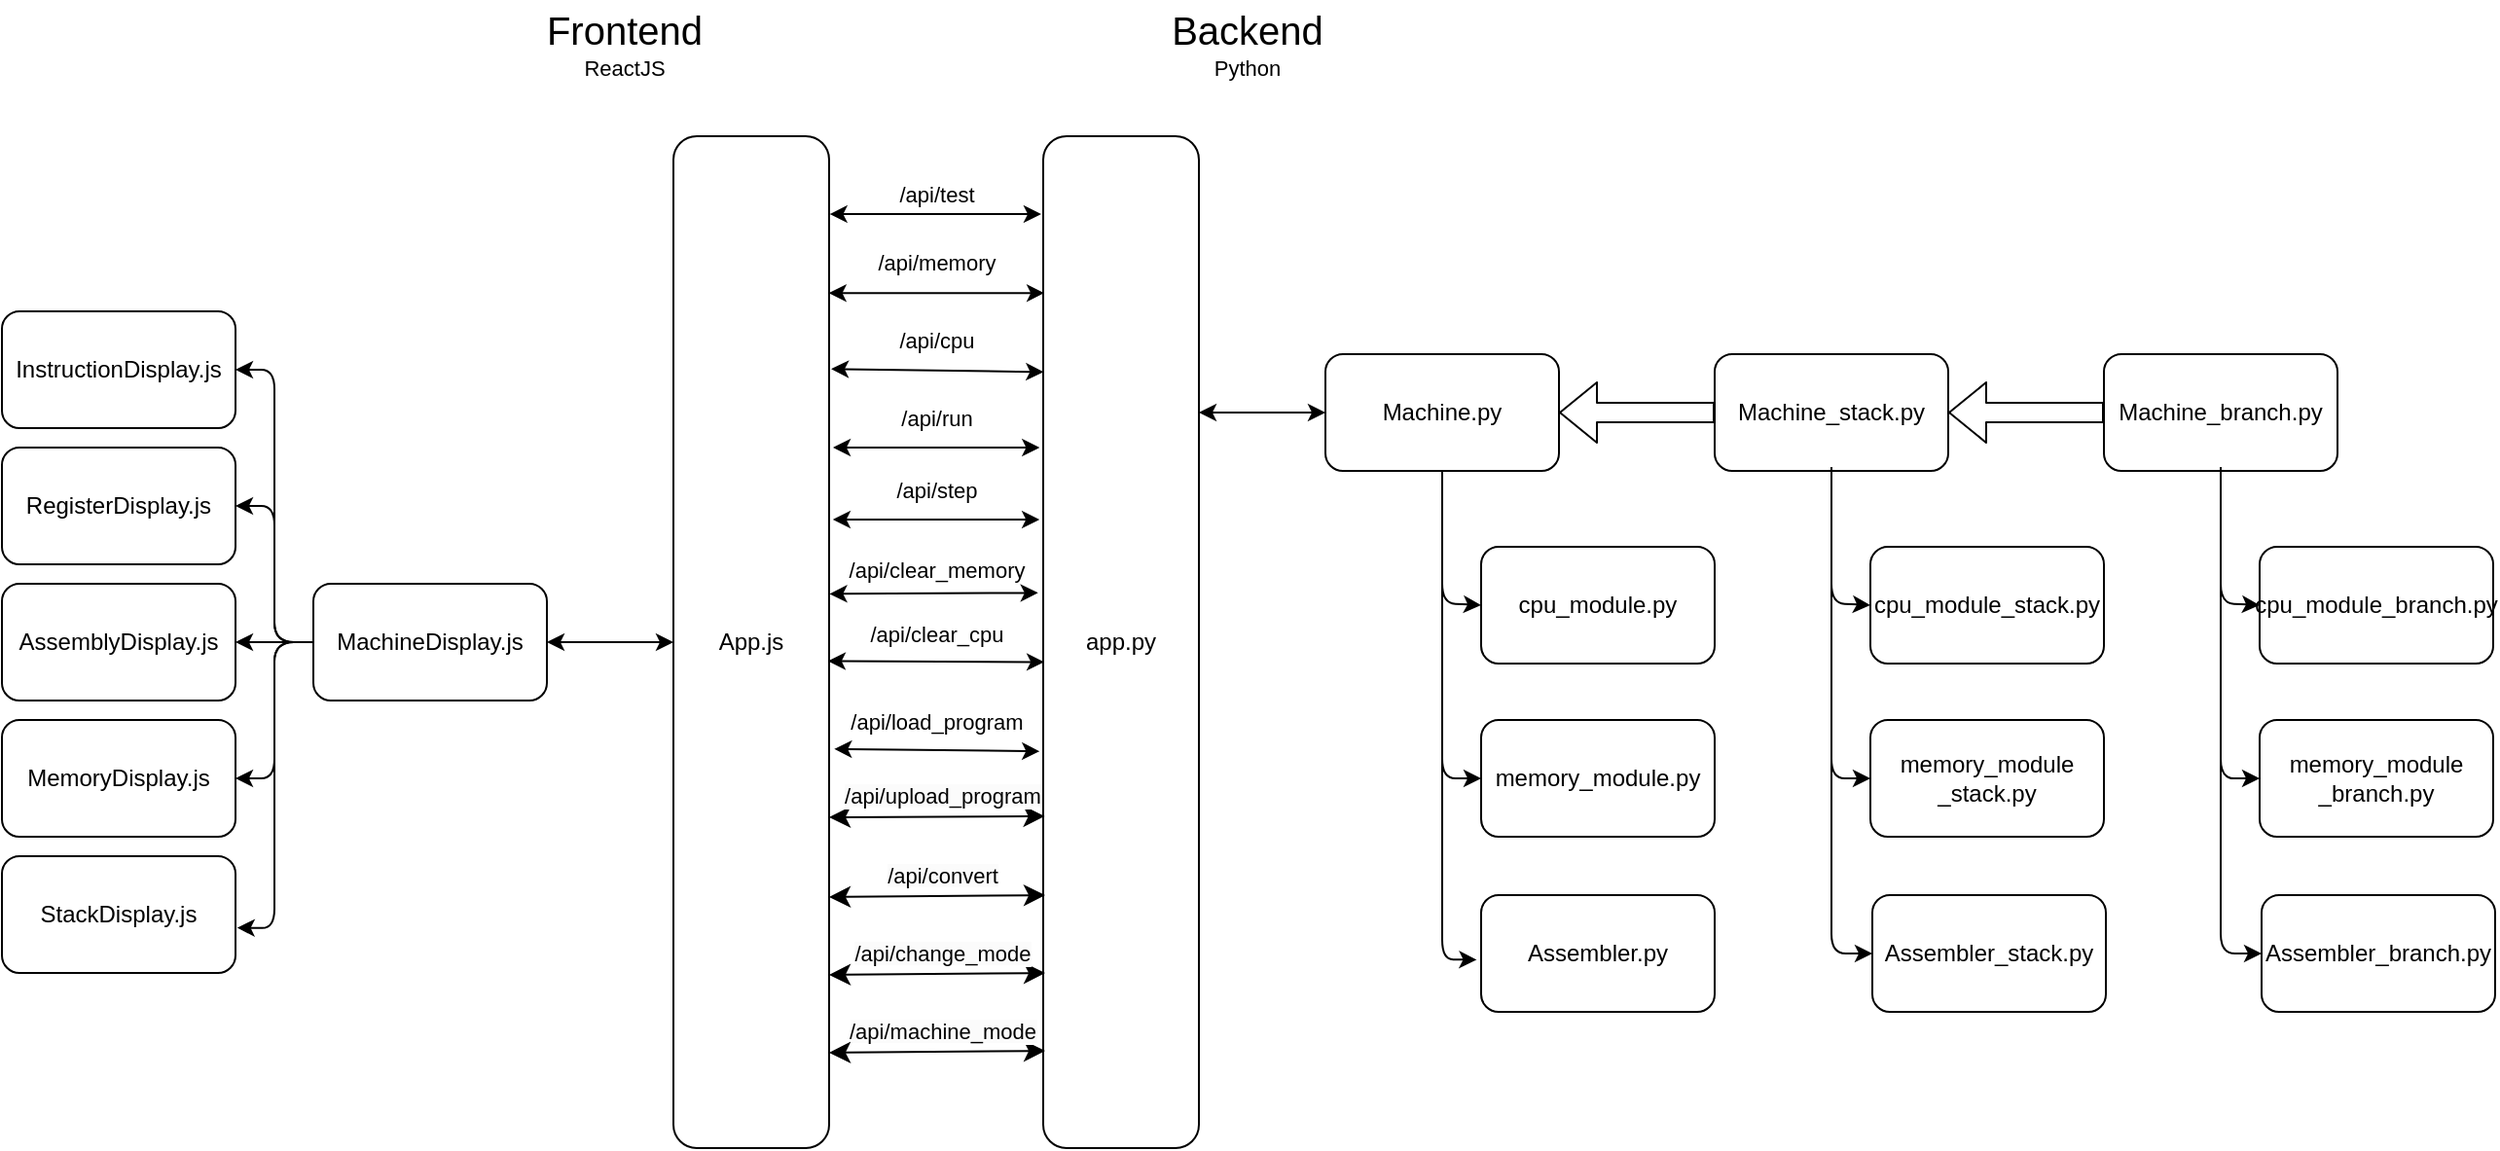 <mxfile>
    <diagram id="Lgj8xWuxfmd2aY8eo-mu" name="Page-1">
        <mxGraphModel dx="1740" dy="949" grid="1" gridSize="10" guides="1" tooltips="1" connect="1" arrows="1" fold="1" page="1" pageScale="1" pageWidth="850" pageHeight="1100" math="0" shadow="0">
            <root>
                <mxCell id="0"/>
                <mxCell id="1" parent="0"/>
                <mxCell id="2" value="app.py" style="rounded=1;whiteSpace=wrap;html=1;" parent="1" vertex="1">
                    <mxGeometry x="55" y="130" width="80" height="520" as="geometry"/>
                </mxCell>
                <mxCell id="70" style="edgeStyle=none;html=1;exitX=0;exitY=0.5;exitDx=0;exitDy=0;entryX=1;entryY=0.5;entryDx=0;entryDy=0;" edge="1" parent="1" source="3" target="42">
                    <mxGeometry relative="1" as="geometry">
                        <Array as="points">
                            <mxPoint x="-340" y="390"/>
                            <mxPoint x="-340" y="320"/>
                        </Array>
                    </mxGeometry>
                </mxCell>
                <mxCell id="71" style="edgeStyle=none;html=1;exitX=0;exitY=0.5;exitDx=0;exitDy=0;entryX=1;entryY=0.5;entryDx=0;entryDy=0;" edge="1" parent="1" source="3" target="46">
                    <mxGeometry relative="1" as="geometry"/>
                </mxCell>
                <mxCell id="72" style="edgeStyle=none;html=1;exitX=0;exitY=0.5;exitDx=0;exitDy=0;entryX=1;entryY=0.5;entryDx=0;entryDy=0;" edge="1" parent="1" source="3" target="43">
                    <mxGeometry relative="1" as="geometry">
                        <Array as="points">
                            <mxPoint x="-340" y="390"/>
                            <mxPoint x="-340" y="460"/>
                        </Array>
                    </mxGeometry>
                </mxCell>
                <mxCell id="75" style="edgeStyle=none;html=1;exitX=0;exitY=0.5;exitDx=0;exitDy=0;entryX=1;entryY=0.5;entryDx=0;entryDy=0;" edge="1" parent="1" source="3" target="74">
                    <mxGeometry relative="1" as="geometry">
                        <Array as="points">
                            <mxPoint x="-340" y="390"/>
                            <mxPoint x="-340" y="250"/>
                        </Array>
                    </mxGeometry>
                </mxCell>
                <mxCell id="3" value="MachineDisplay.js" style="rounded=1;whiteSpace=wrap;html=1;" parent="1" vertex="1">
                    <mxGeometry x="-320" y="360" width="120" height="60" as="geometry"/>
                </mxCell>
                <mxCell id="5" value="&lt;font style=&quot;font-size: 20px;&quot;&gt;Backend&lt;/font&gt;" style="text;strokeColor=none;align=center;fillColor=none;html=1;verticalAlign=middle;whiteSpace=wrap;rounded=0;" parent="1" vertex="1">
                    <mxGeometry x="130" y="60" width="60" height="30" as="geometry"/>
                </mxCell>
                <mxCell id="6" value="&lt;font style=&quot;font-size: 20px;&quot;&gt;Frontend&lt;/font&gt;" style="text;strokeColor=none;align=center;fillColor=none;html=1;verticalAlign=middle;whiteSpace=wrap;rounded=0;" parent="1" vertex="1">
                    <mxGeometry x="-190" y="60" width="60" height="30" as="geometry"/>
                </mxCell>
                <mxCell id="7" value="&lt;font style=&quot;font-size: 11px;&quot;&gt;Python&lt;/font&gt;" style="text;strokeColor=none;align=center;fillColor=none;html=1;verticalAlign=middle;whiteSpace=wrap;rounded=0;" parent="1" vertex="1">
                    <mxGeometry x="130" y="80" width="60" height="30" as="geometry"/>
                </mxCell>
                <mxCell id="8" value="&lt;font style=&quot;font-size: 11px;&quot;&gt;ReactJS&lt;/font&gt;" style="text;strokeColor=none;align=center;fillColor=none;html=1;verticalAlign=middle;whiteSpace=wrap;rounded=0;" parent="1" vertex="1">
                    <mxGeometry x="-190" y="80" width="60" height="30" as="geometry"/>
                </mxCell>
                <mxCell id="17" style="edgeStyle=none;rounded=0;html=1;exitX=0;exitY=0.5;exitDx=0;exitDy=0;entryX=1;entryY=0.5;entryDx=0;entryDy=0;strokeColor=default;fontSize=11;startArrow=classic;startFill=1;" parent="1" source="10" edge="1">
                    <mxGeometry relative="1" as="geometry">
                        <mxPoint x="135" y="272" as="targetPoint"/>
                    </mxGeometry>
                </mxCell>
                <mxCell id="90" style="edgeStyle=none;html=1;exitX=0.5;exitY=1;exitDx=0;exitDy=0;entryX=0;entryY=0.5;entryDx=0;entryDy=0;" edge="1" parent="1" source="10" target="53">
                    <mxGeometry relative="1" as="geometry">
                        <Array as="points">
                            <mxPoint x="260" y="370"/>
                        </Array>
                    </mxGeometry>
                </mxCell>
                <mxCell id="91" style="edgeStyle=none;html=1;exitX=0.5;exitY=1;exitDx=0;exitDy=0;entryX=0;entryY=0.5;entryDx=0;entryDy=0;" edge="1" parent="1" source="10" target="56">
                    <mxGeometry relative="1" as="geometry">
                        <Array as="points">
                            <mxPoint x="260" y="460"/>
                        </Array>
                    </mxGeometry>
                </mxCell>
                <mxCell id="10" value="Machine.py" style="rounded=1;whiteSpace=wrap;html=1;" parent="1" vertex="1">
                    <mxGeometry x="200" y="242" width="120" height="60" as="geometry"/>
                </mxCell>
                <mxCell id="11" value="cpu_module_stack.py" style="rounded=1;whiteSpace=wrap;html=1;" parent="1" vertex="1">
                    <mxGeometry x="480" y="341" width="120" height="60" as="geometry"/>
                </mxCell>
                <mxCell id="12" value="memory_module&lt;div&gt;_stack.py&lt;/div&gt;" style="rounded=1;whiteSpace=wrap;html=1;" parent="1" vertex="1">
                    <mxGeometry x="480" y="430" width="120" height="60" as="geometry"/>
                </mxCell>
                <mxCell id="40" style="edgeStyle=none;rounded=0;html=1;exitX=0;exitY=0.5;exitDx=0;exitDy=0;strokeColor=default;fontSize=11;startArrow=classic;startFill=1;" parent="1" source="18" target="3" edge="1">
                    <mxGeometry relative="1" as="geometry"/>
                </mxCell>
                <mxCell id="18" value="App.js" style="rounded=1;whiteSpace=wrap;html=1;" parent="1" vertex="1">
                    <mxGeometry x="-135" y="130" width="80" height="520" as="geometry"/>
                </mxCell>
                <mxCell id="20" style="edgeStyle=none;rounded=0;html=1;exitX=1.004;exitY=0.077;exitDx=0;exitDy=0;strokeColor=default;fontSize=11;startArrow=classic;startFill=1;exitPerimeter=0;entryX=-0.013;entryY=0.077;entryDx=0;entryDy=0;entryPerimeter=0;" parent="1" source="18" target="2" edge="1">
                    <mxGeometry relative="1" as="geometry">
                        <mxPoint x="-40" y="170" as="sourcePoint"/>
                        <mxPoint x="50" y="170" as="targetPoint"/>
                    </mxGeometry>
                </mxCell>
                <mxCell id="22" style="edgeStyle=none;rounded=0;html=1;exitX=0.998;exitY=0.155;exitDx=0;exitDy=0;entryX=0.007;entryY=0.155;entryDx=0;entryDy=0;strokeColor=default;fontSize=11;startArrow=classic;startFill=1;entryPerimeter=0;exitPerimeter=0;" parent="1" source="18" target="2" edge="1">
                    <mxGeometry relative="1" as="geometry">
                        <mxPoint x="-40" y="210" as="sourcePoint"/>
                        <mxPoint x="40" y="210" as="targetPoint"/>
                    </mxGeometry>
                </mxCell>
                <mxCell id="23" style="edgeStyle=none;rounded=0;html=1;exitX=1.013;exitY=0.23;exitDx=0;exitDy=0;entryX=0.002;entryY=0.233;entryDx=0;entryDy=0;strokeColor=default;fontSize=11;startArrow=classic;startFill=1;entryPerimeter=0;exitPerimeter=0;" parent="1" source="18" target="2" edge="1">
                    <mxGeometry relative="1" as="geometry">
                        <mxPoint x="-40" y="250" as="sourcePoint"/>
                        <mxPoint x="40" y="250" as="targetPoint"/>
                    </mxGeometry>
                </mxCell>
                <mxCell id="24" style="edgeStyle=none;rounded=0;html=1;entryX=-0.023;entryY=0.31;entryDx=0;entryDy=0;strokeColor=default;fontSize=11;startArrow=classic;startFill=1;entryPerimeter=0;" parent="1" edge="1">
                    <mxGeometry relative="1" as="geometry">
                        <mxPoint x="-53" y="290" as="sourcePoint"/>
                        <mxPoint x="53.16" y="290.0" as="targetPoint"/>
                    </mxGeometry>
                </mxCell>
                <mxCell id="25" style="edgeStyle=none;rounded=0;html=1;exitX=1.003;exitY=0.385;exitDx=0;exitDy=0;entryX=-0.033;entryY=0.384;entryDx=0;entryDy=0;strokeColor=default;fontSize=11;startArrow=classic;startFill=1;entryPerimeter=0;exitPerimeter=0;" parent="1" edge="1">
                    <mxGeometry relative="1" as="geometry">
                        <mxPoint x="-54.76" y="365.2" as="sourcePoint"/>
                        <mxPoint x="52.36" y="364.68" as="targetPoint"/>
                    </mxGeometry>
                </mxCell>
                <mxCell id="26" style="edgeStyle=none;rounded=0;html=1;exitX=0.993;exitY=0.461;exitDx=0;exitDy=0;entryX=0.007;entryY=0.462;entryDx=0;entryDy=0;strokeColor=default;fontSize=11;startArrow=classic;startFill=1;entryPerimeter=0;exitPerimeter=0;" parent="1" edge="1">
                    <mxGeometry relative="1" as="geometry">
                        <mxPoint x="-55.56" y="399.72" as="sourcePoint"/>
                        <mxPoint x="55.56" y="400.24" as="targetPoint"/>
                    </mxGeometry>
                </mxCell>
                <mxCell id="27" style="edgeStyle=none;rounded=0;html=1;exitX=0.024;exitY=0.963;exitDx=0;exitDy=0;entryX=0.983;entryY=1.003;entryDx=0;entryDy=0;strokeColor=default;fontSize=11;startArrow=classic;startFill=1;entryPerimeter=0;exitPerimeter=0;" parent="1" source="37" target="37" edge="1">
                    <mxGeometry relative="1" as="geometry">
                        <mxPoint x="-40" y="410" as="sourcePoint"/>
                        <mxPoint x="40" y="410" as="targetPoint"/>
                    </mxGeometry>
                </mxCell>
                <mxCell id="28" value="/api/test" style="text;html=1;align=center;verticalAlign=middle;resizable=0;points=[];autosize=1;strokeColor=none;fillColor=none;fontSize=11;" parent="1" vertex="1">
                    <mxGeometry x="-30" y="145" width="60" height="30" as="geometry"/>
                </mxCell>
                <mxCell id="29" value="/api/memory" style="text;html=1;align=center;verticalAlign=middle;resizable=0;points=[];autosize=1;strokeColor=none;fillColor=none;fontSize=11;" parent="1" vertex="1">
                    <mxGeometry x="-40" y="180" width="80" height="30" as="geometry"/>
                </mxCell>
                <mxCell id="30" value="/api/cpu" style="text;html=1;align=center;verticalAlign=middle;resizable=0;points=[];autosize=1;strokeColor=none;fillColor=none;fontSize=11;" parent="1" vertex="1">
                    <mxGeometry x="-30" y="220" width="60" height="30" as="geometry"/>
                </mxCell>
                <mxCell id="32" value="/api/run" style="text;html=1;align=center;verticalAlign=middle;resizable=0;points=[];autosize=1;strokeColor=none;fillColor=none;fontSize=11;" parent="1" vertex="1">
                    <mxGeometry x="-30" y="260" width="60" height="30" as="geometry"/>
                </mxCell>
                <mxCell id="36" value="/api/clear_cpu" style="text;html=1;align=center;verticalAlign=middle;resizable=0;points=[];autosize=1;strokeColor=none;fillColor=none;fontSize=11;" parent="1" vertex="1">
                    <mxGeometry x="-45" y="371" width="90" height="30" as="geometry"/>
                </mxCell>
                <mxCell id="37" value="/api/load_program" style="text;html=1;align=center;verticalAlign=middle;resizable=0;points=[];autosize=1;strokeColor=none;fillColor=none;fontSize=11;" parent="1" vertex="1">
                    <mxGeometry x="-55" y="416" width="110" height="30" as="geometry"/>
                </mxCell>
                <mxCell id="42" value="RegisterDisplay.js" style="rounded=1;whiteSpace=wrap;html=1;" parent="1" vertex="1">
                    <mxGeometry x="-480" y="290" width="120" height="60" as="geometry"/>
                </mxCell>
                <mxCell id="43" value="MemoryDisplay.js" style="rounded=1;whiteSpace=wrap;html=1;" parent="1" vertex="1">
                    <mxGeometry x="-480" y="430" width="120" height="60" as="geometry"/>
                </mxCell>
                <mxCell id="46" value="AssemblyDisplay.js" style="rounded=1;whiteSpace=wrap;html=1;" parent="1" vertex="1">
                    <mxGeometry x="-480" y="360" width="120" height="60" as="geometry"/>
                </mxCell>
                <mxCell id="64" style="edgeStyle=none;html=1;exitX=0.5;exitY=1;exitDx=0;exitDy=0;entryX=0;entryY=0.5;entryDx=0;entryDy=0;" edge="1" parent="1" source="51" target="11">
                    <mxGeometry relative="1" as="geometry">
                        <Array as="points">
                            <mxPoint x="460" y="370"/>
                        </Array>
                    </mxGeometry>
                </mxCell>
                <mxCell id="94" style="edgeStyle=none;html=1;exitX=0.5;exitY=1;exitDx=0;exitDy=0;entryX=0;entryY=0.5;entryDx=0;entryDy=0;" edge="1" parent="1" source="51" target="12">
                    <mxGeometry relative="1" as="geometry">
                        <Array as="points">
                            <mxPoint x="460" y="460"/>
                        </Array>
                    </mxGeometry>
                </mxCell>
                <mxCell id="103" value="" style="edgeStyle=none;html=1;shape=flexArrow;" edge="1" parent="1" source="51" target="10">
                    <mxGeometry relative="1" as="geometry"/>
                </mxCell>
                <mxCell id="51" value="Machine_stack.py" style="rounded=1;whiteSpace=wrap;html=1;" vertex="1" parent="1">
                    <mxGeometry x="400" y="242" width="120" height="60" as="geometry"/>
                </mxCell>
                <mxCell id="53" value="cpu_module.py" style="rounded=1;whiteSpace=wrap;html=1;" vertex="1" parent="1">
                    <mxGeometry x="280" y="341" width="120" height="60" as="geometry"/>
                </mxCell>
                <mxCell id="56" value="memory_module.py" style="rounded=1;whiteSpace=wrap;html=1;" vertex="1" parent="1">
                    <mxGeometry x="280" y="430" width="120" height="60" as="geometry"/>
                </mxCell>
                <mxCell id="58" value="Assembler.py" style="rounded=1;whiteSpace=wrap;html=1;" vertex="1" parent="1">
                    <mxGeometry x="280" y="520" width="120" height="60" as="geometry"/>
                </mxCell>
                <mxCell id="73" value="Stack&lt;span style=&quot;font-family: monospace; font-size: 0px; text-align: start; text-wrap-mode: nowrap;&quot;&gt;%3CmxGraphModel%3E%3Croot%3E%3CmxCell%20id%3D%220%22%2F%3E%3CmxCell%20id%3D%221%22%20parent%3D%220%22%2F%3E%3CmxCell%20id%3D%222%22%20value%3D%22MemoryDisplay.js%22%20style%3D%22rounded%3D1%3BwhiteSpace%3Dwrap%3Bhtml%3D1%3B%22%20vertex%3D%221%22%20parent%3D%221%22%3E%3CmxGeometry%20x%3D%22-480%22%20y%3D%22430%22%20width%3D%22120%22%20height%3D%2260%22%20as%3D%22geometry%22%2F%3E%3C%2FmxCell%3E%3C%2Froot%3E%3C%2FmxGraphModel%3E&lt;/span&gt;Display.js" style="rounded=1;whiteSpace=wrap;html=1;" vertex="1" parent="1">
                    <mxGeometry x="-480" y="500" width="120" height="60" as="geometry"/>
                </mxCell>
                <mxCell id="74" value="&lt;div style=&quot;text-align: center;&quot;&gt;&lt;span style=&quot;background-color: transparent; text-align: start;&quot;&gt;Instruction&lt;/span&gt;&lt;span style=&quot;background-color: transparent; text-wrap-mode: nowrap; font-family: monospace; font-size: 0px; text-align: start;&quot;&gt;%3CmxGraphModel%3E%3Croot%3E%3CmxCell%20id%3D%220%22%2F%3E%3CmxCell%20id%3D%221%22%20parent%3D%220%22%2F%3E%3CmxCell%20id%3D%222%22%20value%3D%22MemoryDisplay.js%22%20style%3D%22rounded%3D1%3BwhiteSpace%3Dwrap%3Bhtml%3D1%3B%22%20vertex%3D%221%22%20parent%3D%221%22%3E%3CmxGeometry%20x%3D%22-480%22%20y%3D%22430%22%20width%3D%22120%22%20height%3D%2260%22%20as%3D%22geometry%22%2F%3E%3C%2FmxCell%3E%3C%2Froot%3E%3C%2FmxGraphModel%3E&lt;/span&gt;&lt;span style=&quot;background-color: transparent;&quot;&gt;Display.js&lt;/span&gt;&lt;/div&gt;" style="rounded=1;whiteSpace=wrap;html=1;" vertex="1" parent="1">
                    <mxGeometry x="-480" y="220" width="120" height="60" as="geometry"/>
                </mxCell>
                <mxCell id="76" style="edgeStyle=none;html=1;exitX=0;exitY=0.5;exitDx=0;exitDy=0;entryX=1.007;entryY=0.613;entryDx=0;entryDy=0;entryPerimeter=0;" edge="1" parent="1" source="3" target="73">
                    <mxGeometry relative="1" as="geometry">
                        <Array as="points">
                            <mxPoint x="-340" y="390"/>
                            <mxPoint x="-340" y="537"/>
                        </Array>
                    </mxGeometry>
                </mxCell>
                <mxCell id="77" style="edgeStyle=none;rounded=0;html=1;entryX=-0.023;entryY=0.31;entryDx=0;entryDy=0;strokeColor=default;fontSize=11;startArrow=classic;startFill=1;entryPerimeter=0;" edge="1" parent="1">
                    <mxGeometry relative="1" as="geometry">
                        <mxPoint x="-53.08" y="327" as="sourcePoint"/>
                        <mxPoint x="53.08" y="327.0" as="targetPoint"/>
                    </mxGeometry>
                </mxCell>
                <mxCell id="78" value="/api/step" style="text;html=1;align=center;verticalAlign=middle;resizable=0;points=[];autosize=1;strokeColor=none;fillColor=none;fontSize=11;" vertex="1" parent="1">
                    <mxGeometry x="-35.08" y="297" width="70" height="30" as="geometry"/>
                </mxCell>
                <mxCell id="79" value="&lt;span style=&quot;color: rgb(0, 0, 0); font-size: 11px;&quot;&gt;/api/clear_memory&lt;/span&gt;" style="text;html=1;align=center;verticalAlign=middle;resizable=0;points=[];autosize=1;strokeColor=none;fillColor=none;" vertex="1" parent="1">
                    <mxGeometry x="-55" y="338" width="110" height="30" as="geometry"/>
                </mxCell>
                <mxCell id="81" value="" style="edgeStyle=none;orthogonalLoop=1;jettySize=auto;html=1;endArrow=classic;startArrow=classic;endSize=8;startSize=8;entryX=0.01;entryY=0.672;entryDx=0;entryDy=0;entryPerimeter=0;" edge="1" parent="1" target="2">
                    <mxGeometry width="100" relative="1" as="geometry">
                        <mxPoint x="-55" y="480" as="sourcePoint"/>
                        <mxPoint x="45" y="480" as="targetPoint"/>
                        <Array as="points"/>
                    </mxGeometry>
                </mxCell>
                <mxCell id="82" value="&lt;span style=&quot;color: rgb(0, 0, 0); background-color: rgb(251, 251, 251);&quot;&gt;/api/upload_program&lt;/span&gt;" style="edgeLabel;html=1;align=center;verticalAlign=middle;resizable=0;points=[];" vertex="1" connectable="0" parent="81">
                    <mxGeometry x="0.037" y="-1" relative="1" as="geometry">
                        <mxPoint y="-12" as="offset"/>
                    </mxGeometry>
                </mxCell>
                <mxCell id="83" value="" style="edgeStyle=none;orthogonalLoop=1;jettySize=auto;html=1;endArrow=classic;startArrow=classic;endSize=8;startSize=8;entryX=0.01;entryY=0.672;entryDx=0;entryDy=0;entryPerimeter=0;" edge="1" parent="1">
                    <mxGeometry width="100" relative="1" as="geometry">
                        <mxPoint x="-55" y="521" as="sourcePoint"/>
                        <mxPoint x="56" y="520" as="targetPoint"/>
                        <Array as="points"/>
                    </mxGeometry>
                </mxCell>
                <mxCell id="84" value="&lt;span style=&quot;color: rgb(0, 0, 0); background-color: rgb(251, 251, 251);&quot;&gt;/api/convert&lt;/span&gt;" style="edgeLabel;html=1;align=center;verticalAlign=middle;resizable=0;points=[];" vertex="1" connectable="0" parent="83">
                    <mxGeometry x="0.037" y="-1" relative="1" as="geometry">
                        <mxPoint y="-12" as="offset"/>
                    </mxGeometry>
                </mxCell>
                <mxCell id="85" value="" style="edgeStyle=none;orthogonalLoop=1;jettySize=auto;html=1;endArrow=classic;startArrow=classic;endSize=8;startSize=8;entryX=0.01;entryY=0.672;entryDx=0;entryDy=0;entryPerimeter=0;" edge="1" parent="1">
                    <mxGeometry width="100" relative="1" as="geometry">
                        <mxPoint x="-55" y="561" as="sourcePoint"/>
                        <mxPoint x="56" y="560" as="targetPoint"/>
                        <Array as="points"/>
                    </mxGeometry>
                </mxCell>
                <mxCell id="86" value="&lt;span style=&quot;color: rgb(0, 0, 0); background-color: rgb(251, 251, 251);&quot;&gt;/api/change_mode&lt;/span&gt;" style="edgeLabel;html=1;align=center;verticalAlign=middle;resizable=0;points=[];" vertex="1" connectable="0" parent="85">
                    <mxGeometry x="0.037" y="-1" relative="1" as="geometry">
                        <mxPoint y="-12" as="offset"/>
                    </mxGeometry>
                </mxCell>
                <mxCell id="87" value="" style="edgeStyle=none;orthogonalLoop=1;jettySize=auto;html=1;endArrow=classic;startArrow=classic;endSize=8;startSize=8;entryX=0.01;entryY=0.672;entryDx=0;entryDy=0;entryPerimeter=0;" edge="1" parent="1">
                    <mxGeometry width="100" relative="1" as="geometry">
                        <mxPoint x="-55" y="601" as="sourcePoint"/>
                        <mxPoint x="56" y="600" as="targetPoint"/>
                        <Array as="points"/>
                    </mxGeometry>
                </mxCell>
                <mxCell id="88" value="&lt;span style=&quot;color: rgb(0, 0, 0); background-color: rgb(251, 251, 251);&quot;&gt;/api/machine_mode&lt;/span&gt;" style="edgeLabel;html=1;align=center;verticalAlign=middle;resizable=0;points=[];" vertex="1" connectable="0" parent="87">
                    <mxGeometry x="0.037" y="-1" relative="1" as="geometry">
                        <mxPoint y="-12" as="offset"/>
                    </mxGeometry>
                </mxCell>
                <mxCell id="92" style="edgeStyle=none;html=1;exitX=0.5;exitY=1;exitDx=0;exitDy=0;entryX=-0.019;entryY=0.554;entryDx=0;entryDy=0;entryPerimeter=0;" edge="1" parent="1" source="10" target="58">
                    <mxGeometry relative="1" as="geometry">
                        <Array as="points">
                            <mxPoint x="260" y="553"/>
                        </Array>
                    </mxGeometry>
                </mxCell>
                <mxCell id="93" value="" style="edgeStyle=none;html=1;entryX=0;entryY=0.5;entryDx=0;entryDy=0;" edge="1" parent="1" target="48">
                    <mxGeometry relative="1" as="geometry">
                        <mxPoint x="460" y="300" as="sourcePoint"/>
                        <mxPoint x="540" y="430" as="targetPoint"/>
                        <Array as="points">
                            <mxPoint x="460" y="550"/>
                        </Array>
                    </mxGeometry>
                </mxCell>
                <mxCell id="48" value="Assembler_stack.py" style="rounded=1;whiteSpace=wrap;html=1;" parent="1" vertex="1">
                    <mxGeometry x="481" y="520" width="120" height="60" as="geometry"/>
                </mxCell>
                <mxCell id="95" value="cpu_module_&lt;span style=&quot;color: rgb(0, 0, 0);&quot;&gt;branch&lt;/span&gt;.py" style="rounded=1;whiteSpace=wrap;html=1;" vertex="1" parent="1">
                    <mxGeometry x="680" y="341" width="120" height="60" as="geometry"/>
                </mxCell>
                <mxCell id="96" value="memory_module&lt;div&gt;_&lt;span style=&quot;color: rgb(0, 0, 0);&quot;&gt;branch&lt;/span&gt;.py&lt;/div&gt;" style="rounded=1;whiteSpace=wrap;html=1;" vertex="1" parent="1">
                    <mxGeometry x="680" y="430" width="120" height="60" as="geometry"/>
                </mxCell>
                <mxCell id="97" style="edgeStyle=none;html=1;exitX=0.5;exitY=1;exitDx=0;exitDy=0;entryX=0;entryY=0.5;entryDx=0;entryDy=0;" edge="1" parent="1" source="99" target="95">
                    <mxGeometry relative="1" as="geometry">
                        <Array as="points">
                            <mxPoint x="660" y="370"/>
                        </Array>
                    </mxGeometry>
                </mxCell>
                <mxCell id="98" style="edgeStyle=none;html=1;exitX=0.5;exitY=1;exitDx=0;exitDy=0;entryX=0;entryY=0.5;entryDx=0;entryDy=0;" edge="1" parent="1" source="99" target="96">
                    <mxGeometry relative="1" as="geometry">
                        <Array as="points">
                            <mxPoint x="660" y="460"/>
                        </Array>
                    </mxGeometry>
                </mxCell>
                <mxCell id="102" value="" style="edgeStyle=none;html=1;shape=flexArrow;" edge="1" parent="1" source="99" target="51">
                    <mxGeometry relative="1" as="geometry"/>
                </mxCell>
                <mxCell id="99" value="Machine_&lt;span style=&quot;color: rgb(0, 0, 0);&quot;&gt;branch&lt;/span&gt;.py" style="rounded=1;whiteSpace=wrap;html=1;" vertex="1" parent="1">
                    <mxGeometry x="600" y="242" width="120" height="60" as="geometry"/>
                </mxCell>
                <mxCell id="100" value="" style="edgeStyle=none;html=1;entryX=0;entryY=0.5;entryDx=0;entryDy=0;" edge="1" parent="1" target="101">
                    <mxGeometry relative="1" as="geometry">
                        <mxPoint x="660" y="300" as="sourcePoint"/>
                        <mxPoint x="740" y="430" as="targetPoint"/>
                        <Array as="points">
                            <mxPoint x="660" y="550"/>
                        </Array>
                    </mxGeometry>
                </mxCell>
                <mxCell id="101" value="Assembler_&lt;span style=&quot;color: rgb(0, 0, 0);&quot;&gt;branch&lt;/span&gt;.py" style="rounded=1;whiteSpace=wrap;html=1;" vertex="1" parent="1">
                    <mxGeometry x="681" y="520" width="120" height="60" as="geometry"/>
                </mxCell>
            </root>
        </mxGraphModel>
    </diagram>
</mxfile>